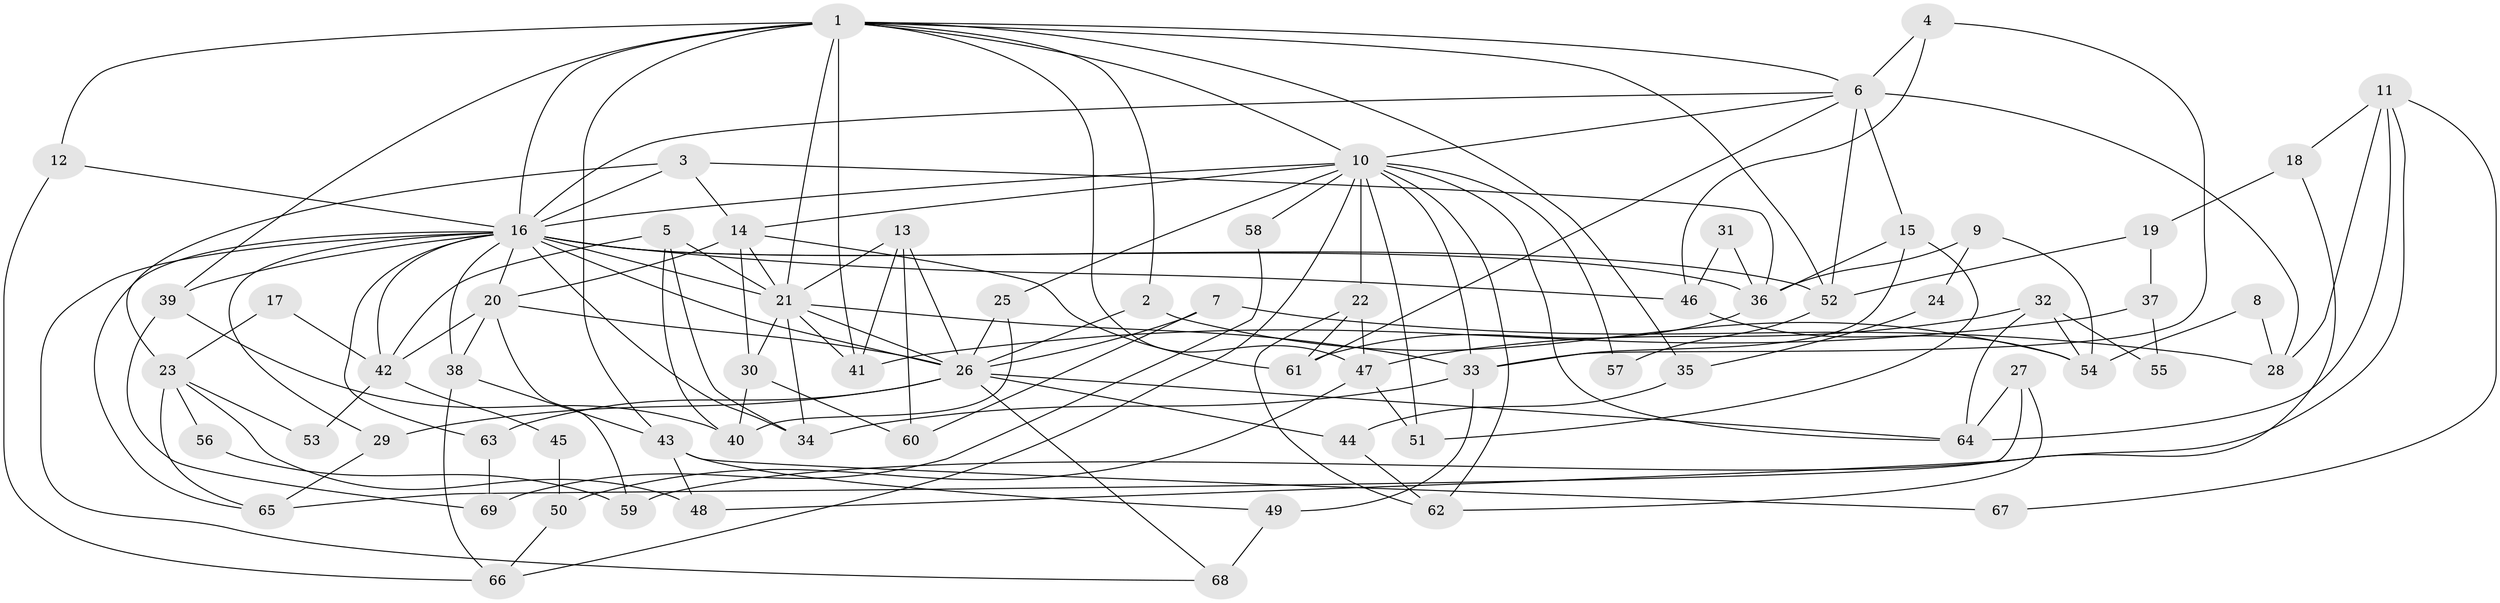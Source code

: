 // original degree distribution, {3: 0.2916666666666667, 4: 0.22916666666666666, 6: 0.10416666666666667, 2: 0.14583333333333334, 5: 0.15625, 7: 0.07291666666666667}
// Generated by graph-tools (version 1.1) at 2025/51/03/04/25 22:51:17]
// undirected, 69 vertices, 150 edges
graph export_dot {
  node [color=gray90,style=filled];
  1;
  2;
  3;
  4;
  5;
  6;
  7;
  8;
  9;
  10;
  11;
  12;
  13;
  14;
  15;
  16;
  17;
  18;
  19;
  20;
  21;
  22;
  23;
  24;
  25;
  26;
  27;
  28;
  29;
  30;
  31;
  32;
  33;
  34;
  35;
  36;
  37;
  38;
  39;
  40;
  41;
  42;
  43;
  44;
  45;
  46;
  47;
  48;
  49;
  50;
  51;
  52;
  53;
  54;
  55;
  56;
  57;
  58;
  59;
  60;
  61;
  62;
  63;
  64;
  65;
  66;
  67;
  68;
  69;
  1 -- 2 [weight=1.0];
  1 -- 6 [weight=1.0];
  1 -- 10 [weight=1.0];
  1 -- 12 [weight=1.0];
  1 -- 16 [weight=1.0];
  1 -- 21 [weight=2.0];
  1 -- 35 [weight=1.0];
  1 -- 39 [weight=1.0];
  1 -- 41 [weight=1.0];
  1 -- 43 [weight=2.0];
  1 -- 47 [weight=2.0];
  1 -- 52 [weight=1.0];
  2 -- 26 [weight=1.0];
  2 -- 54 [weight=1.0];
  3 -- 14 [weight=1.0];
  3 -- 16 [weight=1.0];
  3 -- 23 [weight=1.0];
  3 -- 36 [weight=1.0];
  4 -- 6 [weight=1.0];
  4 -- 33 [weight=1.0];
  4 -- 46 [weight=1.0];
  5 -- 21 [weight=1.0];
  5 -- 34 [weight=1.0];
  5 -- 40 [weight=1.0];
  5 -- 42 [weight=1.0];
  6 -- 10 [weight=1.0];
  6 -- 15 [weight=1.0];
  6 -- 16 [weight=2.0];
  6 -- 28 [weight=1.0];
  6 -- 52 [weight=1.0];
  6 -- 61 [weight=1.0];
  7 -- 26 [weight=1.0];
  7 -- 28 [weight=1.0];
  7 -- 60 [weight=1.0];
  8 -- 28 [weight=1.0];
  8 -- 54 [weight=1.0];
  9 -- 24 [weight=1.0];
  9 -- 36 [weight=1.0];
  9 -- 54 [weight=1.0];
  10 -- 14 [weight=1.0];
  10 -- 16 [weight=1.0];
  10 -- 22 [weight=1.0];
  10 -- 25 [weight=1.0];
  10 -- 33 [weight=1.0];
  10 -- 51 [weight=1.0];
  10 -- 57 [weight=1.0];
  10 -- 58 [weight=1.0];
  10 -- 62 [weight=1.0];
  10 -- 64 [weight=1.0];
  10 -- 66 [weight=1.0];
  11 -- 18 [weight=1.0];
  11 -- 28 [weight=1.0];
  11 -- 59 [weight=1.0];
  11 -- 64 [weight=1.0];
  11 -- 67 [weight=1.0];
  12 -- 16 [weight=1.0];
  12 -- 66 [weight=1.0];
  13 -- 21 [weight=1.0];
  13 -- 26 [weight=1.0];
  13 -- 41 [weight=1.0];
  13 -- 60 [weight=1.0];
  14 -- 20 [weight=1.0];
  14 -- 21 [weight=1.0];
  14 -- 30 [weight=1.0];
  14 -- 61 [weight=1.0];
  15 -- 33 [weight=1.0];
  15 -- 36 [weight=1.0];
  15 -- 51 [weight=1.0];
  16 -- 20 [weight=2.0];
  16 -- 21 [weight=1.0];
  16 -- 26 [weight=2.0];
  16 -- 29 [weight=2.0];
  16 -- 34 [weight=1.0];
  16 -- 36 [weight=2.0];
  16 -- 38 [weight=1.0];
  16 -- 39 [weight=1.0];
  16 -- 42 [weight=1.0];
  16 -- 46 [weight=1.0];
  16 -- 52 [weight=1.0];
  16 -- 63 [weight=1.0];
  16 -- 65 [weight=1.0];
  16 -- 68 [weight=1.0];
  17 -- 23 [weight=1.0];
  17 -- 42 [weight=1.0];
  18 -- 19 [weight=1.0];
  18 -- 48 [weight=1.0];
  19 -- 37 [weight=1.0];
  19 -- 52 [weight=1.0];
  20 -- 26 [weight=1.0];
  20 -- 38 [weight=1.0];
  20 -- 42 [weight=1.0];
  20 -- 59 [weight=1.0];
  21 -- 26 [weight=1.0];
  21 -- 30 [weight=1.0];
  21 -- 33 [weight=1.0];
  21 -- 34 [weight=1.0];
  21 -- 41 [weight=1.0];
  22 -- 47 [weight=1.0];
  22 -- 61 [weight=1.0];
  22 -- 62 [weight=1.0];
  23 -- 48 [weight=1.0];
  23 -- 53 [weight=1.0];
  23 -- 56 [weight=1.0];
  23 -- 65 [weight=1.0];
  24 -- 35 [weight=1.0];
  25 -- 26 [weight=1.0];
  25 -- 40 [weight=1.0];
  26 -- 29 [weight=2.0];
  26 -- 44 [weight=1.0];
  26 -- 63 [weight=1.0];
  26 -- 64 [weight=1.0];
  26 -- 68 [weight=1.0];
  27 -- 62 [weight=1.0];
  27 -- 64 [weight=1.0];
  27 -- 65 [weight=1.0];
  29 -- 65 [weight=1.0];
  30 -- 40 [weight=1.0];
  30 -- 60 [weight=1.0];
  31 -- 36 [weight=1.0];
  31 -- 46 [weight=1.0];
  32 -- 47 [weight=1.0];
  32 -- 54 [weight=1.0];
  32 -- 55 [weight=1.0];
  32 -- 64 [weight=1.0];
  33 -- 34 [weight=1.0];
  33 -- 49 [weight=1.0];
  35 -- 44 [weight=1.0];
  36 -- 61 [weight=1.0];
  37 -- 41 [weight=1.0];
  37 -- 55 [weight=1.0];
  38 -- 43 [weight=1.0];
  38 -- 66 [weight=1.0];
  39 -- 40 [weight=1.0];
  39 -- 69 [weight=1.0];
  42 -- 45 [weight=1.0];
  42 -- 53 [weight=1.0];
  43 -- 48 [weight=1.0];
  43 -- 49 [weight=1.0];
  43 -- 67 [weight=1.0];
  44 -- 62 [weight=1.0];
  45 -- 50 [weight=1.0];
  46 -- 54 [weight=1.0];
  47 -- 50 [weight=1.0];
  47 -- 51 [weight=1.0];
  49 -- 68 [weight=1.0];
  50 -- 66 [weight=1.0];
  52 -- 57 [weight=1.0];
  56 -- 59 [weight=1.0];
  58 -- 69 [weight=1.0];
  63 -- 69 [weight=1.0];
}
